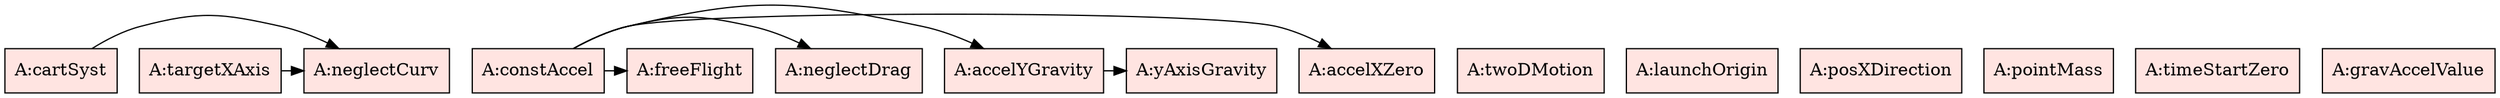 digraph avsa {
	cartSyst -> neglectCurv;
	targetXAxis -> neglectCurv;
	constAccel -> accelXZero;
	constAccel -> accelYGravity;
	constAccel -> neglectDrag;
	constAccel -> freeFlight;
	accelYGravity -> yAxisGravity;


	twoDMotion	[shape=box, color=black, style=filled, fillcolor=mistyrose, label="A:twoDMotion"];
	cartSyst	[shape=box, color=black, style=filled, fillcolor=mistyrose, label="A:cartSyst"];
	yAxisGravity	[shape=box, color=black, style=filled, fillcolor=mistyrose, label="A:yAxisGravity"];
	launchOrigin	[shape=box, color=black, style=filled, fillcolor=mistyrose, label="A:launchOrigin"];
	targetXAxis	[shape=box, color=black, style=filled, fillcolor=mistyrose, label="A:targetXAxis"];
	posXDirection	[shape=box, color=black, style=filled, fillcolor=mistyrose, label="A:posXDirection"];
	constAccel	[shape=box, color=black, style=filled, fillcolor=mistyrose, label="A:constAccel"];
	accelXZero	[shape=box, color=black, style=filled, fillcolor=mistyrose, label="A:accelXZero"];
	accelYGravity	[shape=box, color=black, style=filled, fillcolor=mistyrose, label="A:accelYGravity"];
	neglectDrag	[shape=box, color=black, style=filled, fillcolor=mistyrose, label="A:neglectDrag"];
	pointMass	[shape=box, color=black, style=filled, fillcolor=mistyrose, label="A:pointMass"];
	freeFlight	[shape=box, color=black, style=filled, fillcolor=mistyrose, label="A:freeFlight"];
	neglectCurv	[shape=box, color=black, style=filled, fillcolor=mistyrose, label="A:neglectCurv"];
	timeStartZero	[shape=box, color=black, style=filled, fillcolor=mistyrose, label="A:timeStartZero"];
	gravAccelValue	[shape=box, color=black, style=filled, fillcolor=mistyrose, label="A:gravAccelValue"];

	subgraph A {
	rank="same"
	{twoDMotion, cartSyst, yAxisGravity, launchOrigin, targetXAxis, posXDirection, constAccel, accelXZero, accelYGravity, neglectDrag, pointMass, freeFlight, neglectCurv, timeStartZero, gravAccelValue}
	}

}
